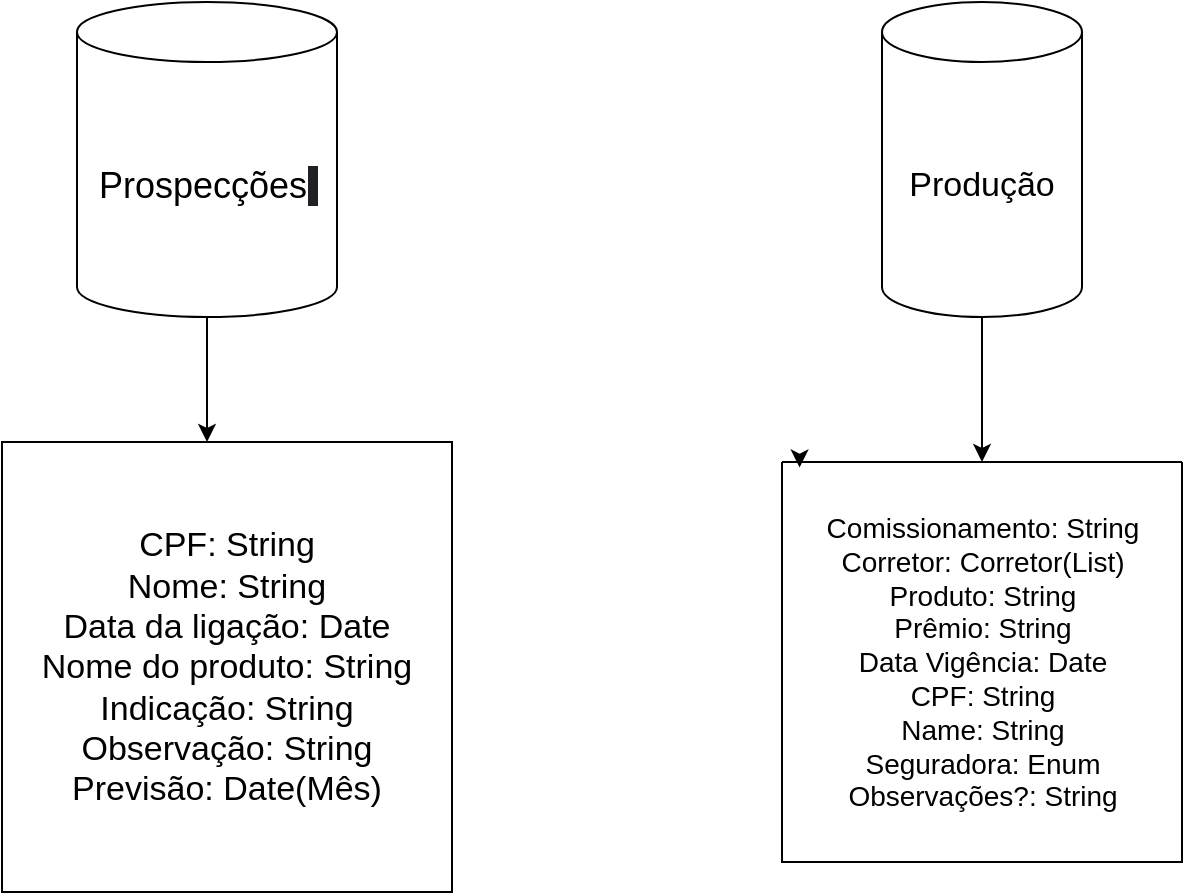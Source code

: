 <mxfile version="22.0.8" type="github">
  <diagram name="Page-1" id="cDsunucB_NZhJvVMvVQH">
    <mxGraphModel dx="969" dy="526" grid="1" gridSize="10" guides="1" tooltips="1" connect="1" arrows="1" fold="1" page="1" pageScale="1" pageWidth="827" pageHeight="1169" math="0" shadow="0">
      <root>
        <mxCell id="0" />
        <mxCell id="1" parent="0" />
        <mxCell id="8_1tIbemyQzdMz1QvRVc-4" style="edgeStyle=orthogonalEdgeStyle;rounded=0;orthogonalLoop=1;jettySize=auto;html=1;" edge="1" parent="1" source="8_1tIbemyQzdMz1QvRVc-1" target="8_1tIbemyQzdMz1QvRVc-5">
          <mxGeometry relative="1" as="geometry">
            <mxPoint x="165" y="440" as="targetPoint" />
            <Array as="points">
              <mxPoint x="165" y="349" />
              <mxPoint x="166" y="440" />
            </Array>
          </mxGeometry>
        </mxCell>
        <mxCell id="8_1tIbemyQzdMz1QvRVc-1" value="&lt;font style=&quot;font-size: 18px;&quot;&gt;Prospecções&lt;span style=&quot;color: rgb(232, 234, 237); font-family: &amp;quot;Google Sans&amp;quot;, arial, sans-serif; text-align: left; background-color: rgb(32, 33, 36);&quot;&gt;&amp;nbsp;&lt;/span&gt;&lt;/font&gt;" style="shape=cylinder3;whiteSpace=wrap;html=1;boundedLbl=1;backgroundOutline=1;size=15;" vertex="1" parent="1">
          <mxGeometry x="117.5" y="90" width="130" height="157.5" as="geometry" />
        </mxCell>
        <mxCell id="8_1tIbemyQzdMz1QvRVc-6" style="edgeStyle=orthogonalEdgeStyle;rounded=0;orthogonalLoop=1;jettySize=auto;html=1;" edge="1" parent="1" source="8_1tIbemyQzdMz1QvRVc-2" target="8_1tIbemyQzdMz1QvRVc-7">
          <mxGeometry relative="1" as="geometry">
            <mxPoint x="570" y="340" as="targetPoint" />
          </mxGeometry>
        </mxCell>
        <mxCell id="8_1tIbemyQzdMz1QvRVc-2" value="&lt;font style=&quot;font-size: 17px;&quot;&gt;Produção&lt;/font&gt;" style="shape=cylinder3;whiteSpace=wrap;html=1;boundedLbl=1;backgroundOutline=1;size=15;" vertex="1" parent="1">
          <mxGeometry x="520" y="90" width="100" height="157.5" as="geometry" />
        </mxCell>
        <mxCell id="8_1tIbemyQzdMz1QvRVc-5" value="&lt;font style=&quot;font-size: 17px;&quot;&gt;CPF: String&lt;br&gt;Nome: String&lt;br&gt;Data da ligação: Date&lt;br&gt;Nome do produto: String&lt;br&gt;Indicação: String&lt;br&gt;Observação: String&lt;br&gt;Previsão: Date(Mês)&lt;/font&gt;" style="whiteSpace=wrap;html=1;aspect=fixed;" vertex="1" parent="1">
          <mxGeometry x="80" y="310" width="225" height="225" as="geometry" />
        </mxCell>
        <mxCell id="8_1tIbemyQzdMz1QvRVc-7" value="" style="swimlane;startSize=0;" vertex="1" parent="1">
          <mxGeometry x="470" y="320" width="200" height="200" as="geometry" />
        </mxCell>
        <mxCell id="8_1tIbemyQzdMz1QvRVc-8" value="&lt;font style=&quot;font-size: 14px;&quot;&gt;Comissionamento: String&lt;br&gt;Corretor: Corretor(List)&lt;br&gt;Produto: String&lt;br&gt;Prêmio: String&lt;br&gt;Data Vigência: Date&lt;br&gt;CPF: String&lt;br&gt;Name: String&lt;br&gt;Seguradora: Enum&lt;br&gt;Observações?: String&lt;/font&gt;" style="text;html=1;align=center;verticalAlign=middle;resizable=0;points=[];autosize=1;strokeColor=none;fillColor=none;" vertex="1" parent="8_1tIbemyQzdMz1QvRVc-7">
          <mxGeometry x="10" y="20" width="180" height="160" as="geometry" />
        </mxCell>
        <mxCell id="8_1tIbemyQzdMz1QvRVc-9" style="edgeStyle=orthogonalEdgeStyle;rounded=0;orthogonalLoop=1;jettySize=auto;html=1;exitX=0;exitY=0;exitDx=0;exitDy=0;entryX=0.044;entryY=0.014;entryDx=0;entryDy=0;entryPerimeter=0;" edge="1" parent="1" source="8_1tIbemyQzdMz1QvRVc-7" target="8_1tIbemyQzdMz1QvRVc-7">
          <mxGeometry relative="1" as="geometry" />
        </mxCell>
      </root>
    </mxGraphModel>
  </diagram>
</mxfile>
